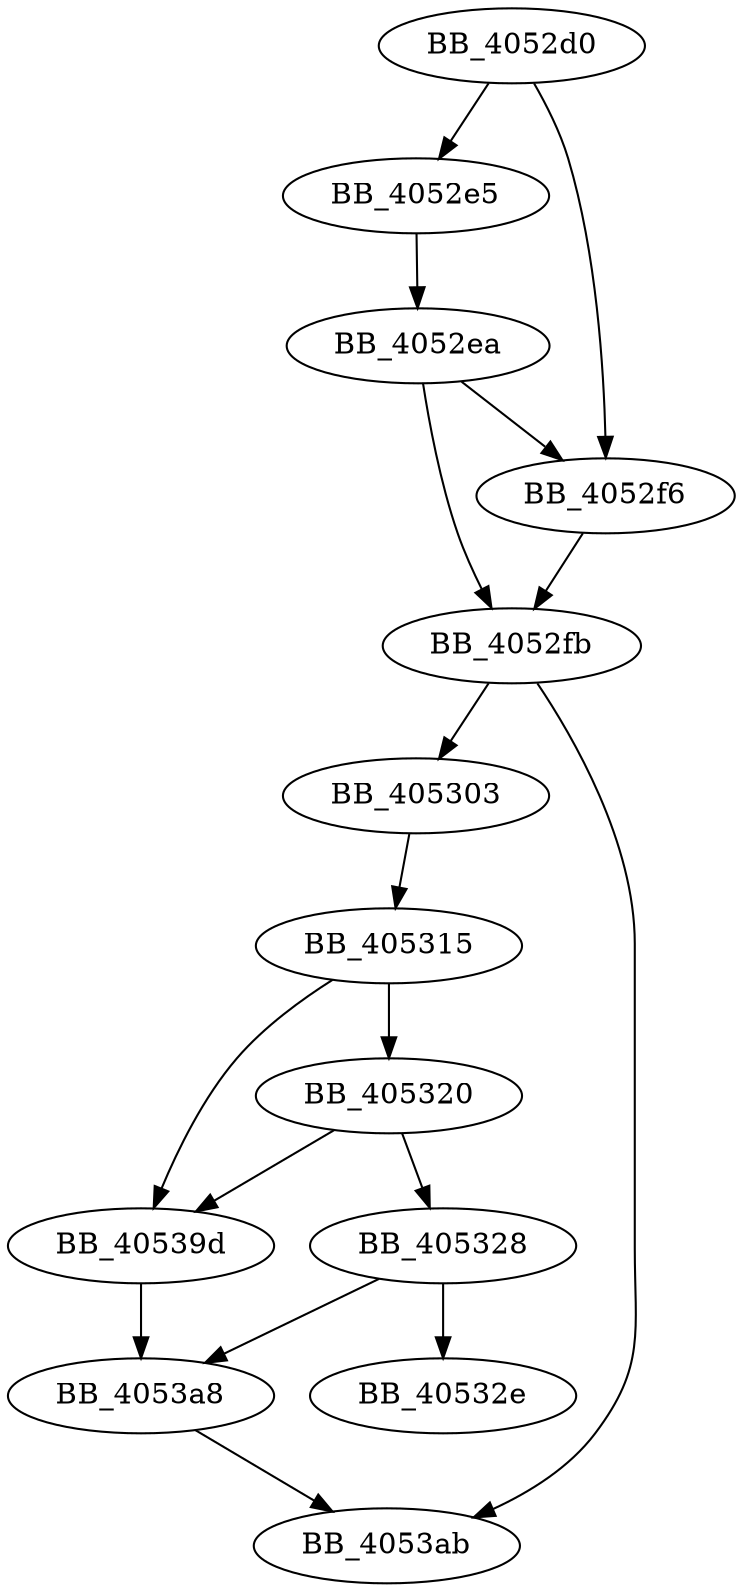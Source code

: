 DiGraph sub_4052D0{
BB_4052d0->BB_4052e5
BB_4052d0->BB_4052f6
BB_4052e5->BB_4052ea
BB_4052ea->BB_4052f6
BB_4052ea->BB_4052fb
BB_4052f6->BB_4052fb
BB_4052fb->BB_405303
BB_4052fb->BB_4053ab
BB_405303->BB_405315
BB_405315->BB_405320
BB_405315->BB_40539d
BB_405320->BB_405328
BB_405320->BB_40539d
BB_405328->BB_40532e
BB_405328->BB_4053a8
BB_40539d->BB_4053a8
BB_4053a8->BB_4053ab
}
